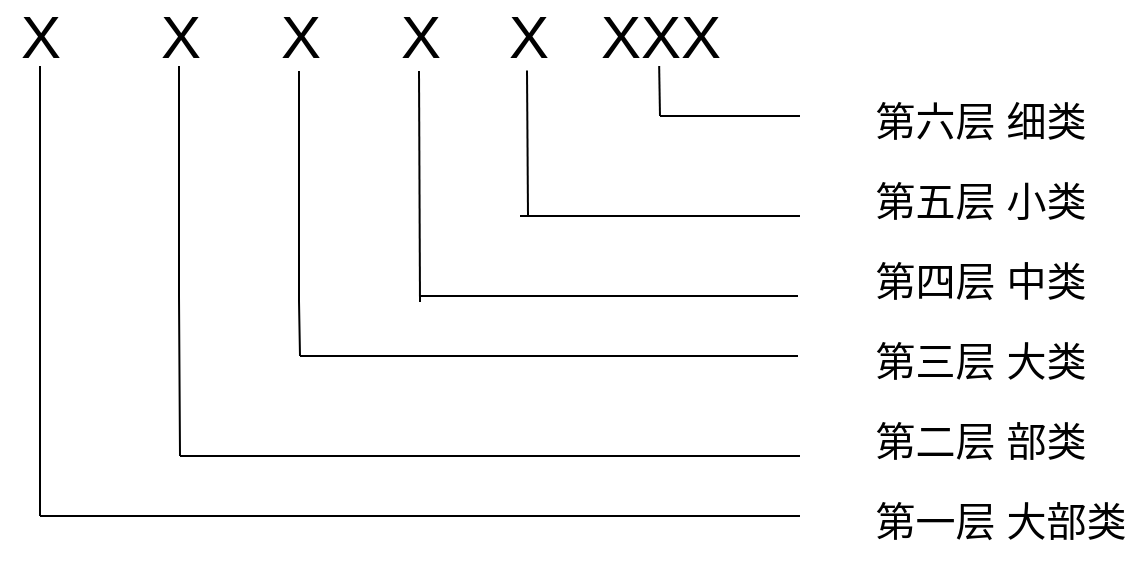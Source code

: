 <mxfile version="17.1.3" type="github">
  <diagram id="_59EbhYDSPf3glAVoCvS" name="Page-1">
    <mxGraphModel dx="865" dy="441" grid="1" gridSize="10" guides="1" tooltips="1" connect="1" arrows="1" fold="1" page="1" pageScale="1" pageWidth="827" pageHeight="1169" math="0" shadow="0">
      <root>
        <mxCell id="0" />
        <mxCell id="1" parent="0" />
        <mxCell id="DSi-XKhF_JUlXxTczHE4-1" value="&lt;font style=&quot;font-size: 30px&quot;&gt;X&lt;/font&gt;" style="text;html=1;align=center;verticalAlign=middle;resizable=0;points=[];autosize=1;strokeColor=none;fillColor=none;" vertex="1" parent="1">
          <mxGeometry x="170" y="135" width="40" height="30" as="geometry" />
        </mxCell>
        <mxCell id="DSi-XKhF_JUlXxTczHE4-4" value="" style="endArrow=none;html=1;rounded=0;fontSize=43;" edge="1" parent="1">
          <mxGeometry width="50" height="50" relative="1" as="geometry">
            <mxPoint x="190" y="330" as="sourcePoint" />
            <mxPoint x="190" y="165" as="targetPoint" />
          </mxGeometry>
        </mxCell>
        <mxCell id="DSi-XKhF_JUlXxTczHE4-5" value="&lt;font style=&quot;font-size: 20px&quot;&gt;第一层 大部类&lt;/font&gt;" style="text;html=1;align=center;verticalAlign=middle;resizable=0;points=[];autosize=1;strokeColor=none;fillColor=none;fontSize=43;" vertex="1" parent="1">
          <mxGeometry x="600" y="350" width="140" height="70" as="geometry" />
        </mxCell>
        <mxCell id="DSi-XKhF_JUlXxTczHE4-7" value="" style="endArrow=none;html=1;rounded=0;fontSize=20;" edge="1" parent="1">
          <mxGeometry width="50" height="50" relative="1" as="geometry">
            <mxPoint x="220" y="390" as="sourcePoint" />
            <mxPoint x="570" y="390" as="targetPoint" />
          </mxGeometry>
        </mxCell>
        <mxCell id="DSi-XKhF_JUlXxTczHE4-8" value="&lt;font style=&quot;font-size: 20px&quot;&gt;第二层 部类&lt;/font&gt;" style="text;html=1;align=center;verticalAlign=middle;resizable=0;points=[];autosize=1;strokeColor=none;fillColor=none;fontSize=43;" vertex="1" parent="1">
          <mxGeometry x="600" y="310" width="120" height="70" as="geometry" />
        </mxCell>
        <mxCell id="DSi-XKhF_JUlXxTczHE4-9" value="&lt;font style=&quot;font-size: 20px&quot;&gt;第三层 大类&lt;/font&gt;" style="text;html=1;align=center;verticalAlign=middle;resizable=0;points=[];autosize=1;strokeColor=none;fillColor=none;fontSize=43;" vertex="1" parent="1">
          <mxGeometry x="600" y="270" width="120" height="70" as="geometry" />
        </mxCell>
        <mxCell id="DSi-XKhF_JUlXxTczHE4-10" value="&lt;font style=&quot;font-size: 20px&quot;&gt;第四层 中类&lt;/font&gt;" style="text;html=1;align=center;verticalAlign=middle;resizable=0;points=[];autosize=1;strokeColor=none;fillColor=none;fontSize=43;" vertex="1" parent="1">
          <mxGeometry x="600" y="230" width="120" height="70" as="geometry" />
        </mxCell>
        <mxCell id="DSi-XKhF_JUlXxTczHE4-11" value="" style="endArrow=none;html=1;rounded=0;fontSize=43;" edge="1" parent="1">
          <mxGeometry width="50" height="50" relative="1" as="geometry">
            <mxPoint x="190" y="390" as="sourcePoint" />
            <mxPoint x="190" y="165" as="targetPoint" />
          </mxGeometry>
        </mxCell>
        <mxCell id="DSi-XKhF_JUlXxTczHE4-12" value="" style="endArrow=none;html=1;rounded=0;fontSize=20;" edge="1" parent="1">
          <mxGeometry width="50" height="50" relative="1" as="geometry">
            <mxPoint x="190" y="390" as="sourcePoint" />
            <mxPoint x="570" y="390" as="targetPoint" />
          </mxGeometry>
        </mxCell>
        <mxCell id="DSi-XKhF_JUlXxTczHE4-13" value="&lt;font style=&quot;font-size: 30px&quot;&gt;X&lt;/font&gt;" style="text;html=1;align=center;verticalAlign=middle;resizable=0;points=[];autosize=1;strokeColor=none;fillColor=none;" vertex="1" parent="1">
          <mxGeometry x="240" y="135" width="40" height="30" as="geometry" />
        </mxCell>
        <mxCell id="DSi-XKhF_JUlXxTczHE4-14" value="&lt;font style=&quot;font-size: 30px&quot;&gt;X&lt;/font&gt;" style="text;html=1;align=center;verticalAlign=middle;resizable=0;points=[];autosize=1;strokeColor=none;fillColor=none;" vertex="1" parent="1">
          <mxGeometry x="300" y="135" width="40" height="30" as="geometry" />
        </mxCell>
        <mxCell id="DSi-XKhF_JUlXxTczHE4-15" value="&lt;font style=&quot;font-size: 30px&quot;&gt;X&lt;/font&gt;" style="text;html=1;align=center;verticalAlign=middle;resizable=0;points=[];autosize=1;strokeColor=none;fillColor=none;" vertex="1" parent="1">
          <mxGeometry x="360" y="135" width="40" height="30" as="geometry" />
        </mxCell>
        <mxCell id="DSi-XKhF_JUlXxTczHE4-16" value="&lt;font style=&quot;font-size: 30px&quot;&gt;X&lt;/font&gt;" style="text;html=1;align=center;verticalAlign=middle;resizable=0;points=[];autosize=1;strokeColor=none;fillColor=none;" vertex="1" parent="1">
          <mxGeometry x="414" y="135" width="40" height="30" as="geometry" />
        </mxCell>
        <mxCell id="DSi-XKhF_JUlXxTczHE4-19" value="&lt;font style=&quot;font-size: 30px&quot;&gt;XXX&lt;/font&gt;" style="text;html=1;align=center;verticalAlign=middle;resizable=0;points=[];autosize=1;strokeColor=none;fillColor=none;" vertex="1" parent="1">
          <mxGeometry x="460" y="135" width="80" height="30" as="geometry" />
        </mxCell>
        <mxCell id="DSi-XKhF_JUlXxTczHE4-20" value="&lt;font style=&quot;font-size: 20px&quot;&gt;第五层 小类&lt;/font&gt;" style="text;html=1;align=center;verticalAlign=middle;resizable=0;points=[];autosize=1;strokeColor=none;fillColor=none;fontSize=43;" vertex="1" parent="1">
          <mxGeometry x="600" y="190" width="120" height="70" as="geometry" />
        </mxCell>
        <mxCell id="DSi-XKhF_JUlXxTczHE4-21" value="&lt;font style=&quot;font-size: 20px&quot;&gt;第六层 细类&lt;/font&gt;" style="text;html=1;align=center;verticalAlign=middle;resizable=0;points=[];autosize=1;strokeColor=none;fillColor=none;fontSize=43;" vertex="1" parent="1">
          <mxGeometry x="600" y="150" width="120" height="70" as="geometry" />
        </mxCell>
        <mxCell id="DSi-XKhF_JUlXxTczHE4-22" value="" style="endArrow=none;html=1;rounded=0;fontSize=43;" edge="1" parent="1">
          <mxGeometry width="50" height="50" relative="1" as="geometry">
            <mxPoint x="190" y="390" as="sourcePoint" />
            <mxPoint x="190" y="165" as="targetPoint" />
            <Array as="points">
              <mxPoint x="190" y="280" />
            </Array>
          </mxGeometry>
        </mxCell>
        <mxCell id="DSi-XKhF_JUlXxTczHE4-23" value="" style="endArrow=none;html=1;rounded=0;fontSize=43;" edge="1" parent="1">
          <mxGeometry width="50" height="50" relative="1" as="geometry">
            <mxPoint x="260" y="360" as="sourcePoint" />
            <mxPoint x="259.5" y="165" as="targetPoint" />
            <Array as="points">
              <mxPoint x="259.5" y="280" />
            </Array>
          </mxGeometry>
        </mxCell>
        <mxCell id="DSi-XKhF_JUlXxTczHE4-24" value="" style="endArrow=none;html=1;rounded=0;fontSize=20;" edge="1" parent="1">
          <mxGeometry width="50" height="50" relative="1" as="geometry">
            <mxPoint x="260" y="360" as="sourcePoint" />
            <mxPoint x="570" y="360" as="targetPoint" />
          </mxGeometry>
        </mxCell>
        <mxCell id="DSi-XKhF_JUlXxTczHE4-25" value="" style="endArrow=none;html=1;rounded=0;fontSize=43;" edge="1" parent="1">
          <mxGeometry width="50" height="50" relative="1" as="geometry">
            <mxPoint x="320" y="310" as="sourcePoint" />
            <mxPoint x="319.5" y="167.5" as="targetPoint" />
            <Array as="points">
              <mxPoint x="319.5" y="282.5" />
            </Array>
          </mxGeometry>
        </mxCell>
        <mxCell id="DSi-XKhF_JUlXxTczHE4-26" value="" style="endArrow=none;html=1;rounded=0;fontSize=20;" edge="1" parent="1">
          <mxGeometry width="50" height="50" relative="1" as="geometry">
            <mxPoint x="320" y="310" as="sourcePoint" />
            <mxPoint x="569" y="310" as="targetPoint" />
          </mxGeometry>
        </mxCell>
        <mxCell id="DSi-XKhF_JUlXxTczHE4-27" value="" style="endArrow=none;html=1;rounded=0;fontSize=43;" edge="1" parent="1">
          <mxGeometry width="50" height="50" relative="1" as="geometry">
            <mxPoint x="380" y="283" as="sourcePoint" />
            <mxPoint x="379.5" y="167.5" as="targetPoint" />
            <Array as="points" />
          </mxGeometry>
        </mxCell>
        <mxCell id="DSi-XKhF_JUlXxTczHE4-28" value="" style="endArrow=none;html=1;rounded=0;fontSize=20;" edge="1" parent="1">
          <mxGeometry width="50" height="50" relative="1" as="geometry">
            <mxPoint x="380" y="280" as="sourcePoint" />
            <mxPoint x="569" y="280" as="targetPoint" />
          </mxGeometry>
        </mxCell>
        <mxCell id="DSi-XKhF_JUlXxTczHE4-29" value="" style="endArrow=none;html=1;rounded=0;fontSize=43;" edge="1" parent="1">
          <mxGeometry width="50" height="50" relative="1" as="geometry">
            <mxPoint x="434" y="240" as="sourcePoint" />
            <mxPoint x="433.5" y="167.25" as="targetPoint" />
            <Array as="points" />
          </mxGeometry>
        </mxCell>
        <mxCell id="DSi-XKhF_JUlXxTczHE4-30" value="" style="endArrow=none;html=1;rounded=0;fontSize=20;" edge="1" parent="1">
          <mxGeometry width="50" height="50" relative="1" as="geometry">
            <mxPoint x="430" y="240" as="sourcePoint" />
            <mxPoint x="570" y="240" as="targetPoint" />
          </mxGeometry>
        </mxCell>
        <mxCell id="DSi-XKhF_JUlXxTczHE4-31" value="" style="endArrow=none;html=1;rounded=0;fontSize=43;" edge="1" parent="1">
          <mxGeometry width="50" height="50" relative="1" as="geometry">
            <mxPoint x="500" y="190" as="sourcePoint" />
            <mxPoint x="499.58" y="165" as="targetPoint" />
            <Array as="points" />
          </mxGeometry>
        </mxCell>
        <mxCell id="DSi-XKhF_JUlXxTczHE4-32" value="" style="endArrow=none;html=1;rounded=0;fontSize=20;" edge="1" parent="1">
          <mxGeometry width="50" height="50" relative="1" as="geometry">
            <mxPoint x="500" y="190" as="sourcePoint" />
            <mxPoint x="570" y="190" as="targetPoint" />
          </mxGeometry>
        </mxCell>
      </root>
    </mxGraphModel>
  </diagram>
</mxfile>
